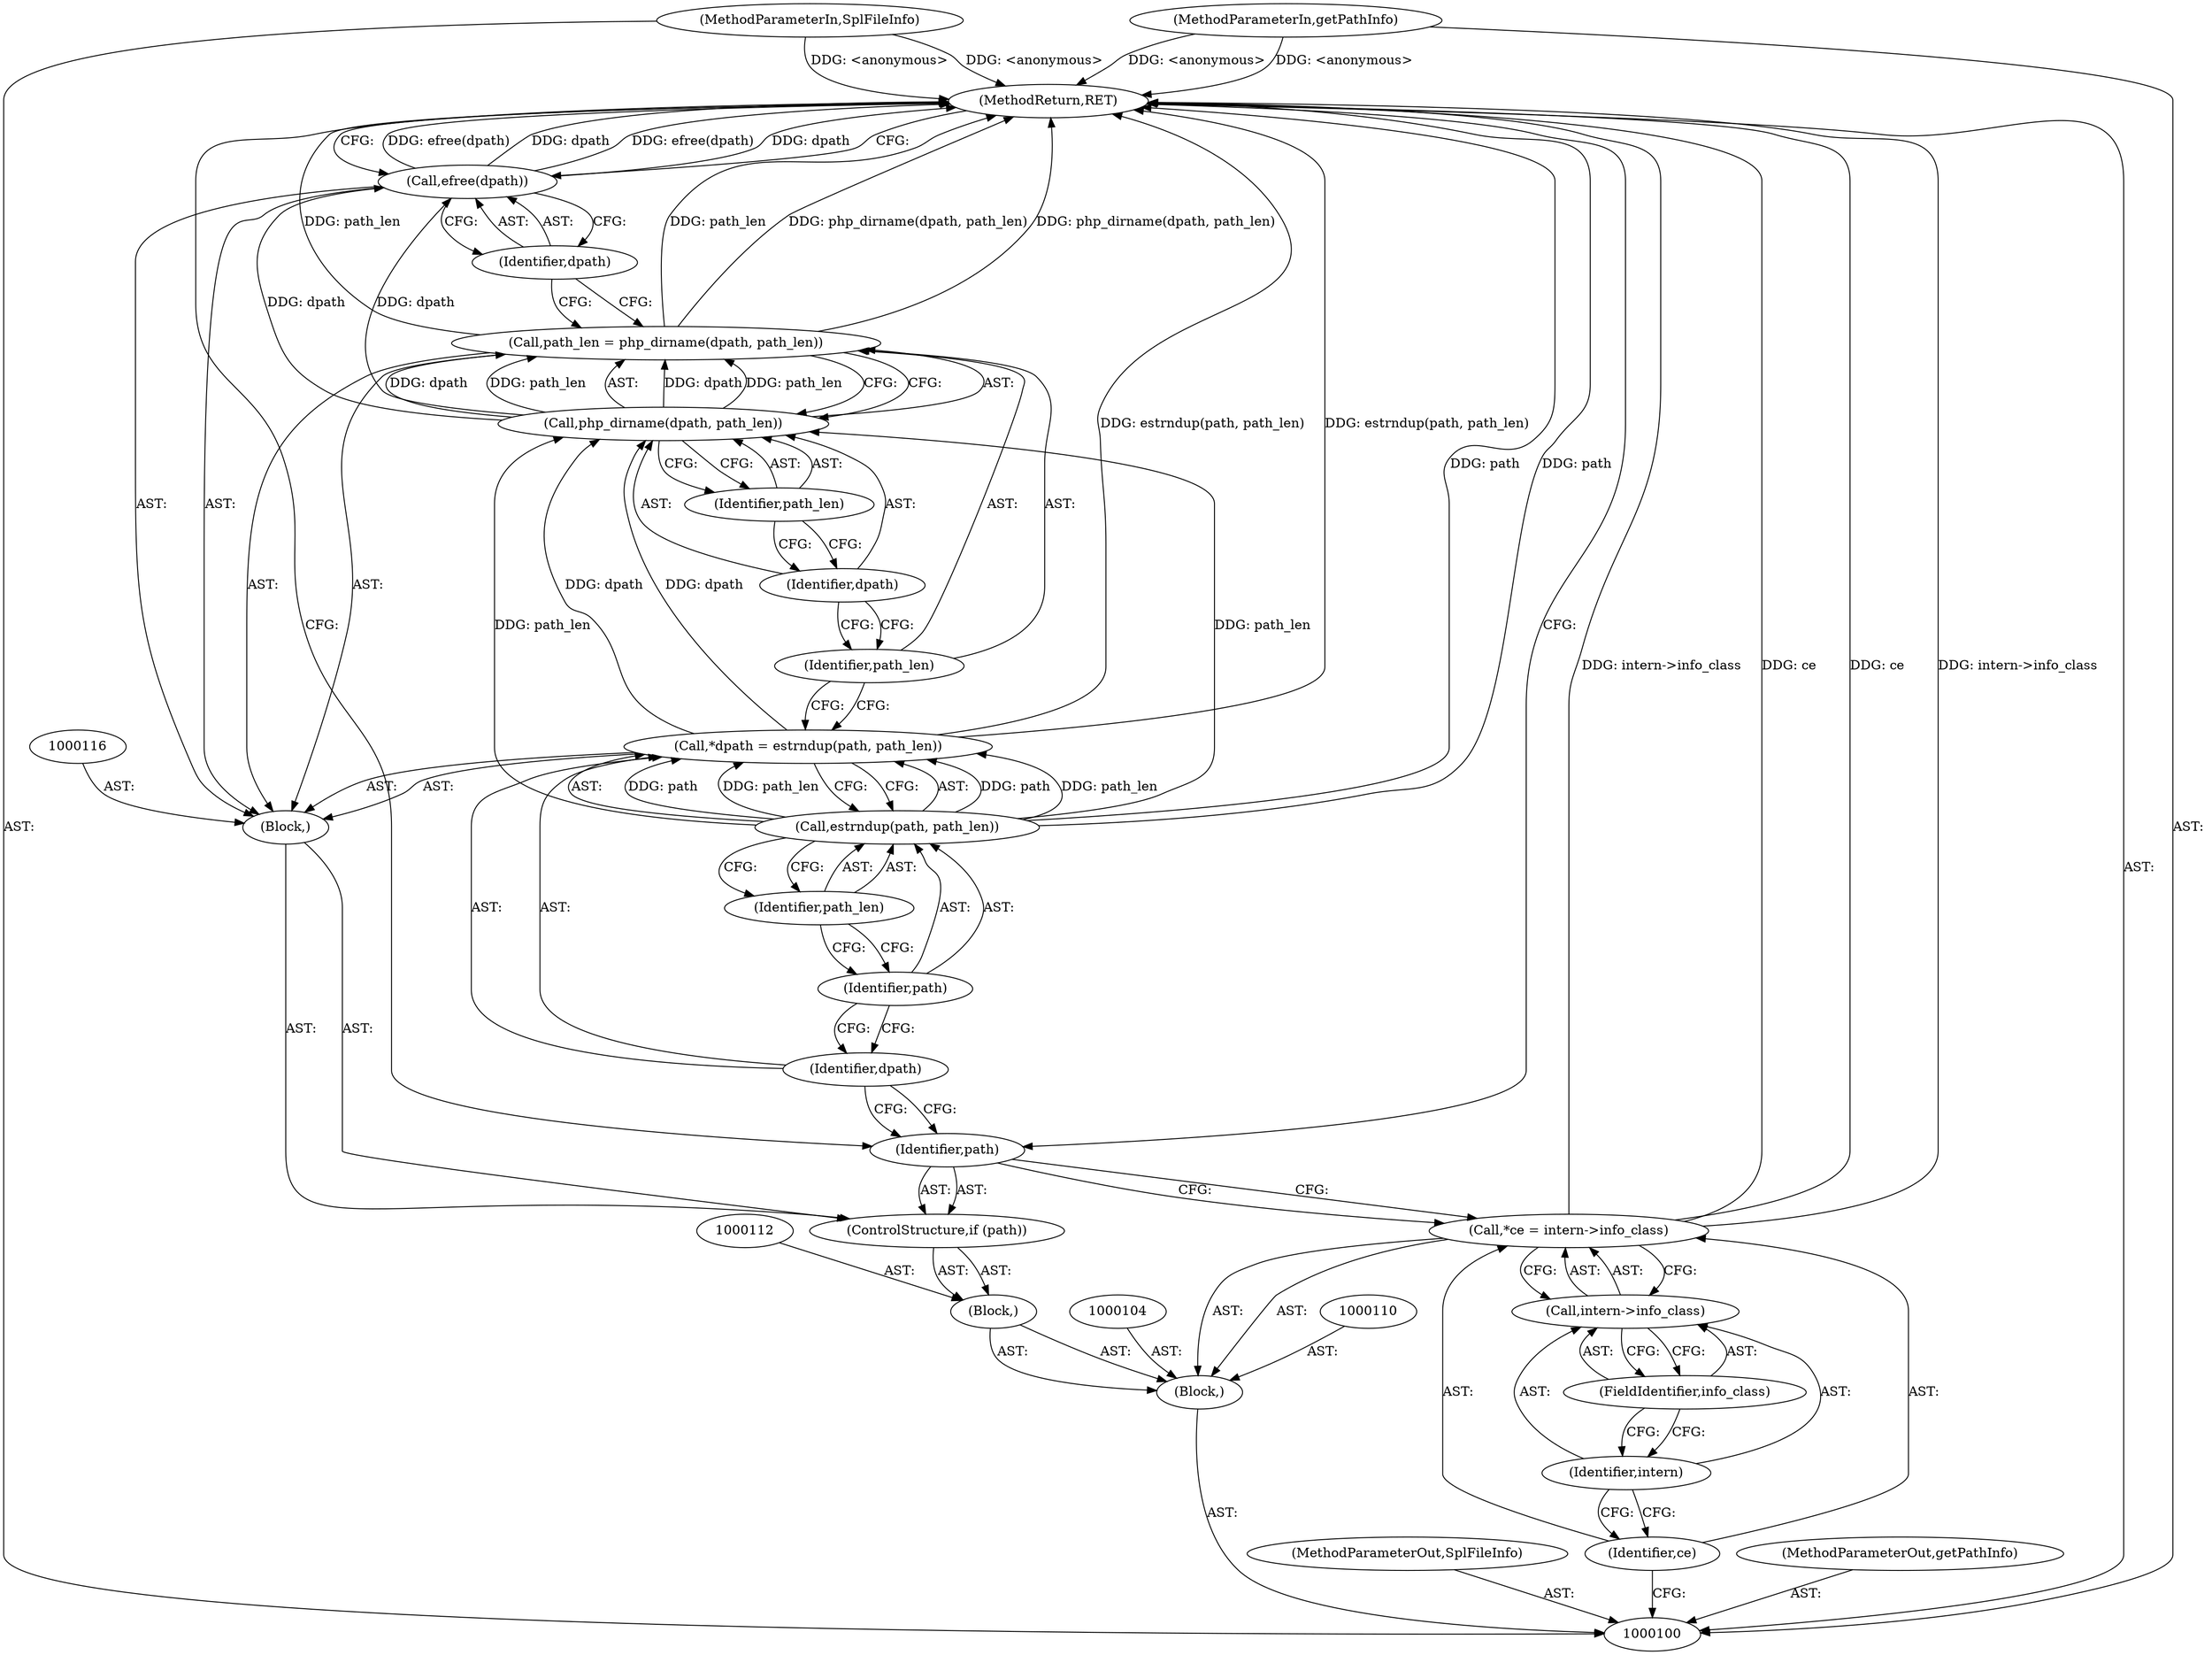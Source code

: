 digraph "0_php-src_7245bff300d3fa8bacbef7897ff080a6f1c23eba?w=1_16" {
"1000129" [label="(MethodReturn,RET)"];
"1000101" [label="(MethodParameterIn,SplFileInfo)"];
"1000163" [label="(MethodParameterOut,SplFileInfo)"];
"1000102" [label="(MethodParameterIn,getPathInfo)"];
"1000164" [label="(MethodParameterOut,getPathInfo)"];
"1000111" [label="(Block,)"];
"1000113" [label="(ControlStructure,if (path))"];
"1000114" [label="(Identifier,path)"];
"1000119" [label="(Call,estrndup(path, path_len))"];
"1000120" [label="(Identifier,path)"];
"1000115" [label="(Block,)"];
"1000121" [label="(Identifier,path_len)"];
"1000117" [label="(Call,*dpath = estrndup(path, path_len))"];
"1000118" [label="(Identifier,dpath)"];
"1000124" [label="(Call,php_dirname(dpath, path_len))"];
"1000125" [label="(Identifier,dpath)"];
"1000122" [label="(Call,path_len = php_dirname(dpath, path_len))"];
"1000123" [label="(Identifier,path_len)"];
"1000126" [label="(Identifier,path_len)"];
"1000127" [label="(Call,efree(dpath))"];
"1000128" [label="(Identifier,dpath)"];
"1000103" [label="(Block,)"];
"1000105" [label="(Call,*ce = intern->info_class)"];
"1000106" [label="(Identifier,ce)"];
"1000107" [label="(Call,intern->info_class)"];
"1000108" [label="(Identifier,intern)"];
"1000109" [label="(FieldIdentifier,info_class)"];
"1000129" -> "1000100"  [label="AST: "];
"1000129" -> "1000127"  [label="CFG: "];
"1000129" -> "1000114"  [label="CFG: "];
"1000105" -> "1000129"  [label="DDG: intern->info_class"];
"1000105" -> "1000129"  [label="DDG: ce"];
"1000122" -> "1000129"  [label="DDG: path_len"];
"1000122" -> "1000129"  [label="DDG: php_dirname(dpath, path_len)"];
"1000127" -> "1000129"  [label="DDG: efree(dpath)"];
"1000127" -> "1000129"  [label="DDG: dpath"];
"1000102" -> "1000129"  [label="DDG: <anonymous>"];
"1000117" -> "1000129"  [label="DDG: estrndup(path, path_len)"];
"1000101" -> "1000129"  [label="DDG: <anonymous>"];
"1000119" -> "1000129"  [label="DDG: path"];
"1000101" -> "1000100"  [label="AST: "];
"1000101" -> "1000129"  [label="DDG: <anonymous>"];
"1000163" -> "1000100"  [label="AST: "];
"1000102" -> "1000100"  [label="AST: "];
"1000102" -> "1000129"  [label="DDG: <anonymous>"];
"1000164" -> "1000100"  [label="AST: "];
"1000111" -> "1000103"  [label="AST: "];
"1000112" -> "1000111"  [label="AST: "];
"1000113" -> "1000111"  [label="AST: "];
"1000113" -> "1000111"  [label="AST: "];
"1000114" -> "1000113"  [label="AST: "];
"1000115" -> "1000113"  [label="AST: "];
"1000114" -> "1000113"  [label="AST: "];
"1000114" -> "1000105"  [label="CFG: "];
"1000118" -> "1000114"  [label="CFG: "];
"1000129" -> "1000114"  [label="CFG: "];
"1000119" -> "1000117"  [label="AST: "];
"1000119" -> "1000121"  [label="CFG: "];
"1000120" -> "1000119"  [label="AST: "];
"1000121" -> "1000119"  [label="AST: "];
"1000117" -> "1000119"  [label="CFG: "];
"1000119" -> "1000129"  [label="DDG: path"];
"1000119" -> "1000117"  [label="DDG: path"];
"1000119" -> "1000117"  [label="DDG: path_len"];
"1000119" -> "1000124"  [label="DDG: path_len"];
"1000120" -> "1000119"  [label="AST: "];
"1000120" -> "1000118"  [label="CFG: "];
"1000121" -> "1000120"  [label="CFG: "];
"1000115" -> "1000113"  [label="AST: "];
"1000116" -> "1000115"  [label="AST: "];
"1000117" -> "1000115"  [label="AST: "];
"1000122" -> "1000115"  [label="AST: "];
"1000127" -> "1000115"  [label="AST: "];
"1000121" -> "1000119"  [label="AST: "];
"1000121" -> "1000120"  [label="CFG: "];
"1000119" -> "1000121"  [label="CFG: "];
"1000117" -> "1000115"  [label="AST: "];
"1000117" -> "1000119"  [label="CFG: "];
"1000118" -> "1000117"  [label="AST: "];
"1000119" -> "1000117"  [label="AST: "];
"1000123" -> "1000117"  [label="CFG: "];
"1000117" -> "1000129"  [label="DDG: estrndup(path, path_len)"];
"1000119" -> "1000117"  [label="DDG: path"];
"1000119" -> "1000117"  [label="DDG: path_len"];
"1000117" -> "1000124"  [label="DDG: dpath"];
"1000118" -> "1000117"  [label="AST: "];
"1000118" -> "1000114"  [label="CFG: "];
"1000120" -> "1000118"  [label="CFG: "];
"1000124" -> "1000122"  [label="AST: "];
"1000124" -> "1000126"  [label="CFG: "];
"1000125" -> "1000124"  [label="AST: "];
"1000126" -> "1000124"  [label="AST: "];
"1000122" -> "1000124"  [label="CFG: "];
"1000124" -> "1000122"  [label="DDG: dpath"];
"1000124" -> "1000122"  [label="DDG: path_len"];
"1000117" -> "1000124"  [label="DDG: dpath"];
"1000119" -> "1000124"  [label="DDG: path_len"];
"1000124" -> "1000127"  [label="DDG: dpath"];
"1000125" -> "1000124"  [label="AST: "];
"1000125" -> "1000123"  [label="CFG: "];
"1000126" -> "1000125"  [label="CFG: "];
"1000122" -> "1000115"  [label="AST: "];
"1000122" -> "1000124"  [label="CFG: "];
"1000123" -> "1000122"  [label="AST: "];
"1000124" -> "1000122"  [label="AST: "];
"1000128" -> "1000122"  [label="CFG: "];
"1000122" -> "1000129"  [label="DDG: path_len"];
"1000122" -> "1000129"  [label="DDG: php_dirname(dpath, path_len)"];
"1000124" -> "1000122"  [label="DDG: dpath"];
"1000124" -> "1000122"  [label="DDG: path_len"];
"1000123" -> "1000122"  [label="AST: "];
"1000123" -> "1000117"  [label="CFG: "];
"1000125" -> "1000123"  [label="CFG: "];
"1000126" -> "1000124"  [label="AST: "];
"1000126" -> "1000125"  [label="CFG: "];
"1000124" -> "1000126"  [label="CFG: "];
"1000127" -> "1000115"  [label="AST: "];
"1000127" -> "1000128"  [label="CFG: "];
"1000128" -> "1000127"  [label="AST: "];
"1000129" -> "1000127"  [label="CFG: "];
"1000127" -> "1000129"  [label="DDG: efree(dpath)"];
"1000127" -> "1000129"  [label="DDG: dpath"];
"1000124" -> "1000127"  [label="DDG: dpath"];
"1000128" -> "1000127"  [label="AST: "];
"1000128" -> "1000122"  [label="CFG: "];
"1000127" -> "1000128"  [label="CFG: "];
"1000103" -> "1000100"  [label="AST: "];
"1000104" -> "1000103"  [label="AST: "];
"1000105" -> "1000103"  [label="AST: "];
"1000110" -> "1000103"  [label="AST: "];
"1000111" -> "1000103"  [label="AST: "];
"1000105" -> "1000103"  [label="AST: "];
"1000105" -> "1000107"  [label="CFG: "];
"1000106" -> "1000105"  [label="AST: "];
"1000107" -> "1000105"  [label="AST: "];
"1000114" -> "1000105"  [label="CFG: "];
"1000105" -> "1000129"  [label="DDG: intern->info_class"];
"1000105" -> "1000129"  [label="DDG: ce"];
"1000106" -> "1000105"  [label="AST: "];
"1000106" -> "1000100"  [label="CFG: "];
"1000108" -> "1000106"  [label="CFG: "];
"1000107" -> "1000105"  [label="AST: "];
"1000107" -> "1000109"  [label="CFG: "];
"1000108" -> "1000107"  [label="AST: "];
"1000109" -> "1000107"  [label="AST: "];
"1000105" -> "1000107"  [label="CFG: "];
"1000108" -> "1000107"  [label="AST: "];
"1000108" -> "1000106"  [label="CFG: "];
"1000109" -> "1000108"  [label="CFG: "];
"1000109" -> "1000107"  [label="AST: "];
"1000109" -> "1000108"  [label="CFG: "];
"1000107" -> "1000109"  [label="CFG: "];
}
